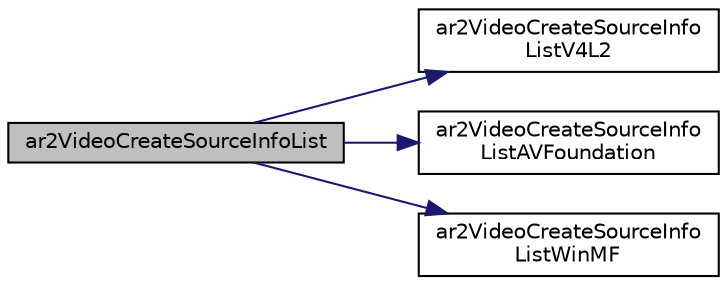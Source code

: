 digraph "ar2VideoCreateSourceInfoList"
{
 // INTERACTIVE_SVG=YES
  edge [fontname="Helvetica",fontsize="10",labelfontname="Helvetica",labelfontsize="10"];
  node [fontname="Helvetica",fontsize="10",shape=record];
  rankdir="LR";
  Node1 [label="ar2VideoCreateSourceInfoList",height=0.2,width=0.4,color="black", fillcolor="grey75", style="filled", fontcolor="black"];
  Node1 -> Node2 [color="midnightblue",fontsize="10",style="solid",fontname="Helvetica"];
  Node2 [label="ar2VideoCreateSourceInfo\lListV4L2",height=0.2,width=0.4,color="black", fillcolor="white", style="filled",URL="$video_v4_l2_8h.html#a2105b7b530c6fba927b72c12c4079e7b"];
  Node1 -> Node3 [color="midnightblue",fontsize="10",style="solid",fontname="Helvetica"];
  Node3 [label="ar2VideoCreateSourceInfo\lListAVFoundation",height=0.2,width=0.4,color="black", fillcolor="white", style="filled",URL="$video_a_v_foundation_8h.html#a71924a6baecce3fd3304dee7d176ee1f"];
  Node1 -> Node4 [color="midnightblue",fontsize="10",style="solid",fontname="Helvetica"];
  Node4 [label="ar2VideoCreateSourceInfo\lListWinMF",height=0.2,width=0.4,color="black", fillcolor="white", style="filled",URL="$video_windows_media_foundation_8h.html#a0f0fc16ed2d3372658d7174ace06c9b3"];
}
